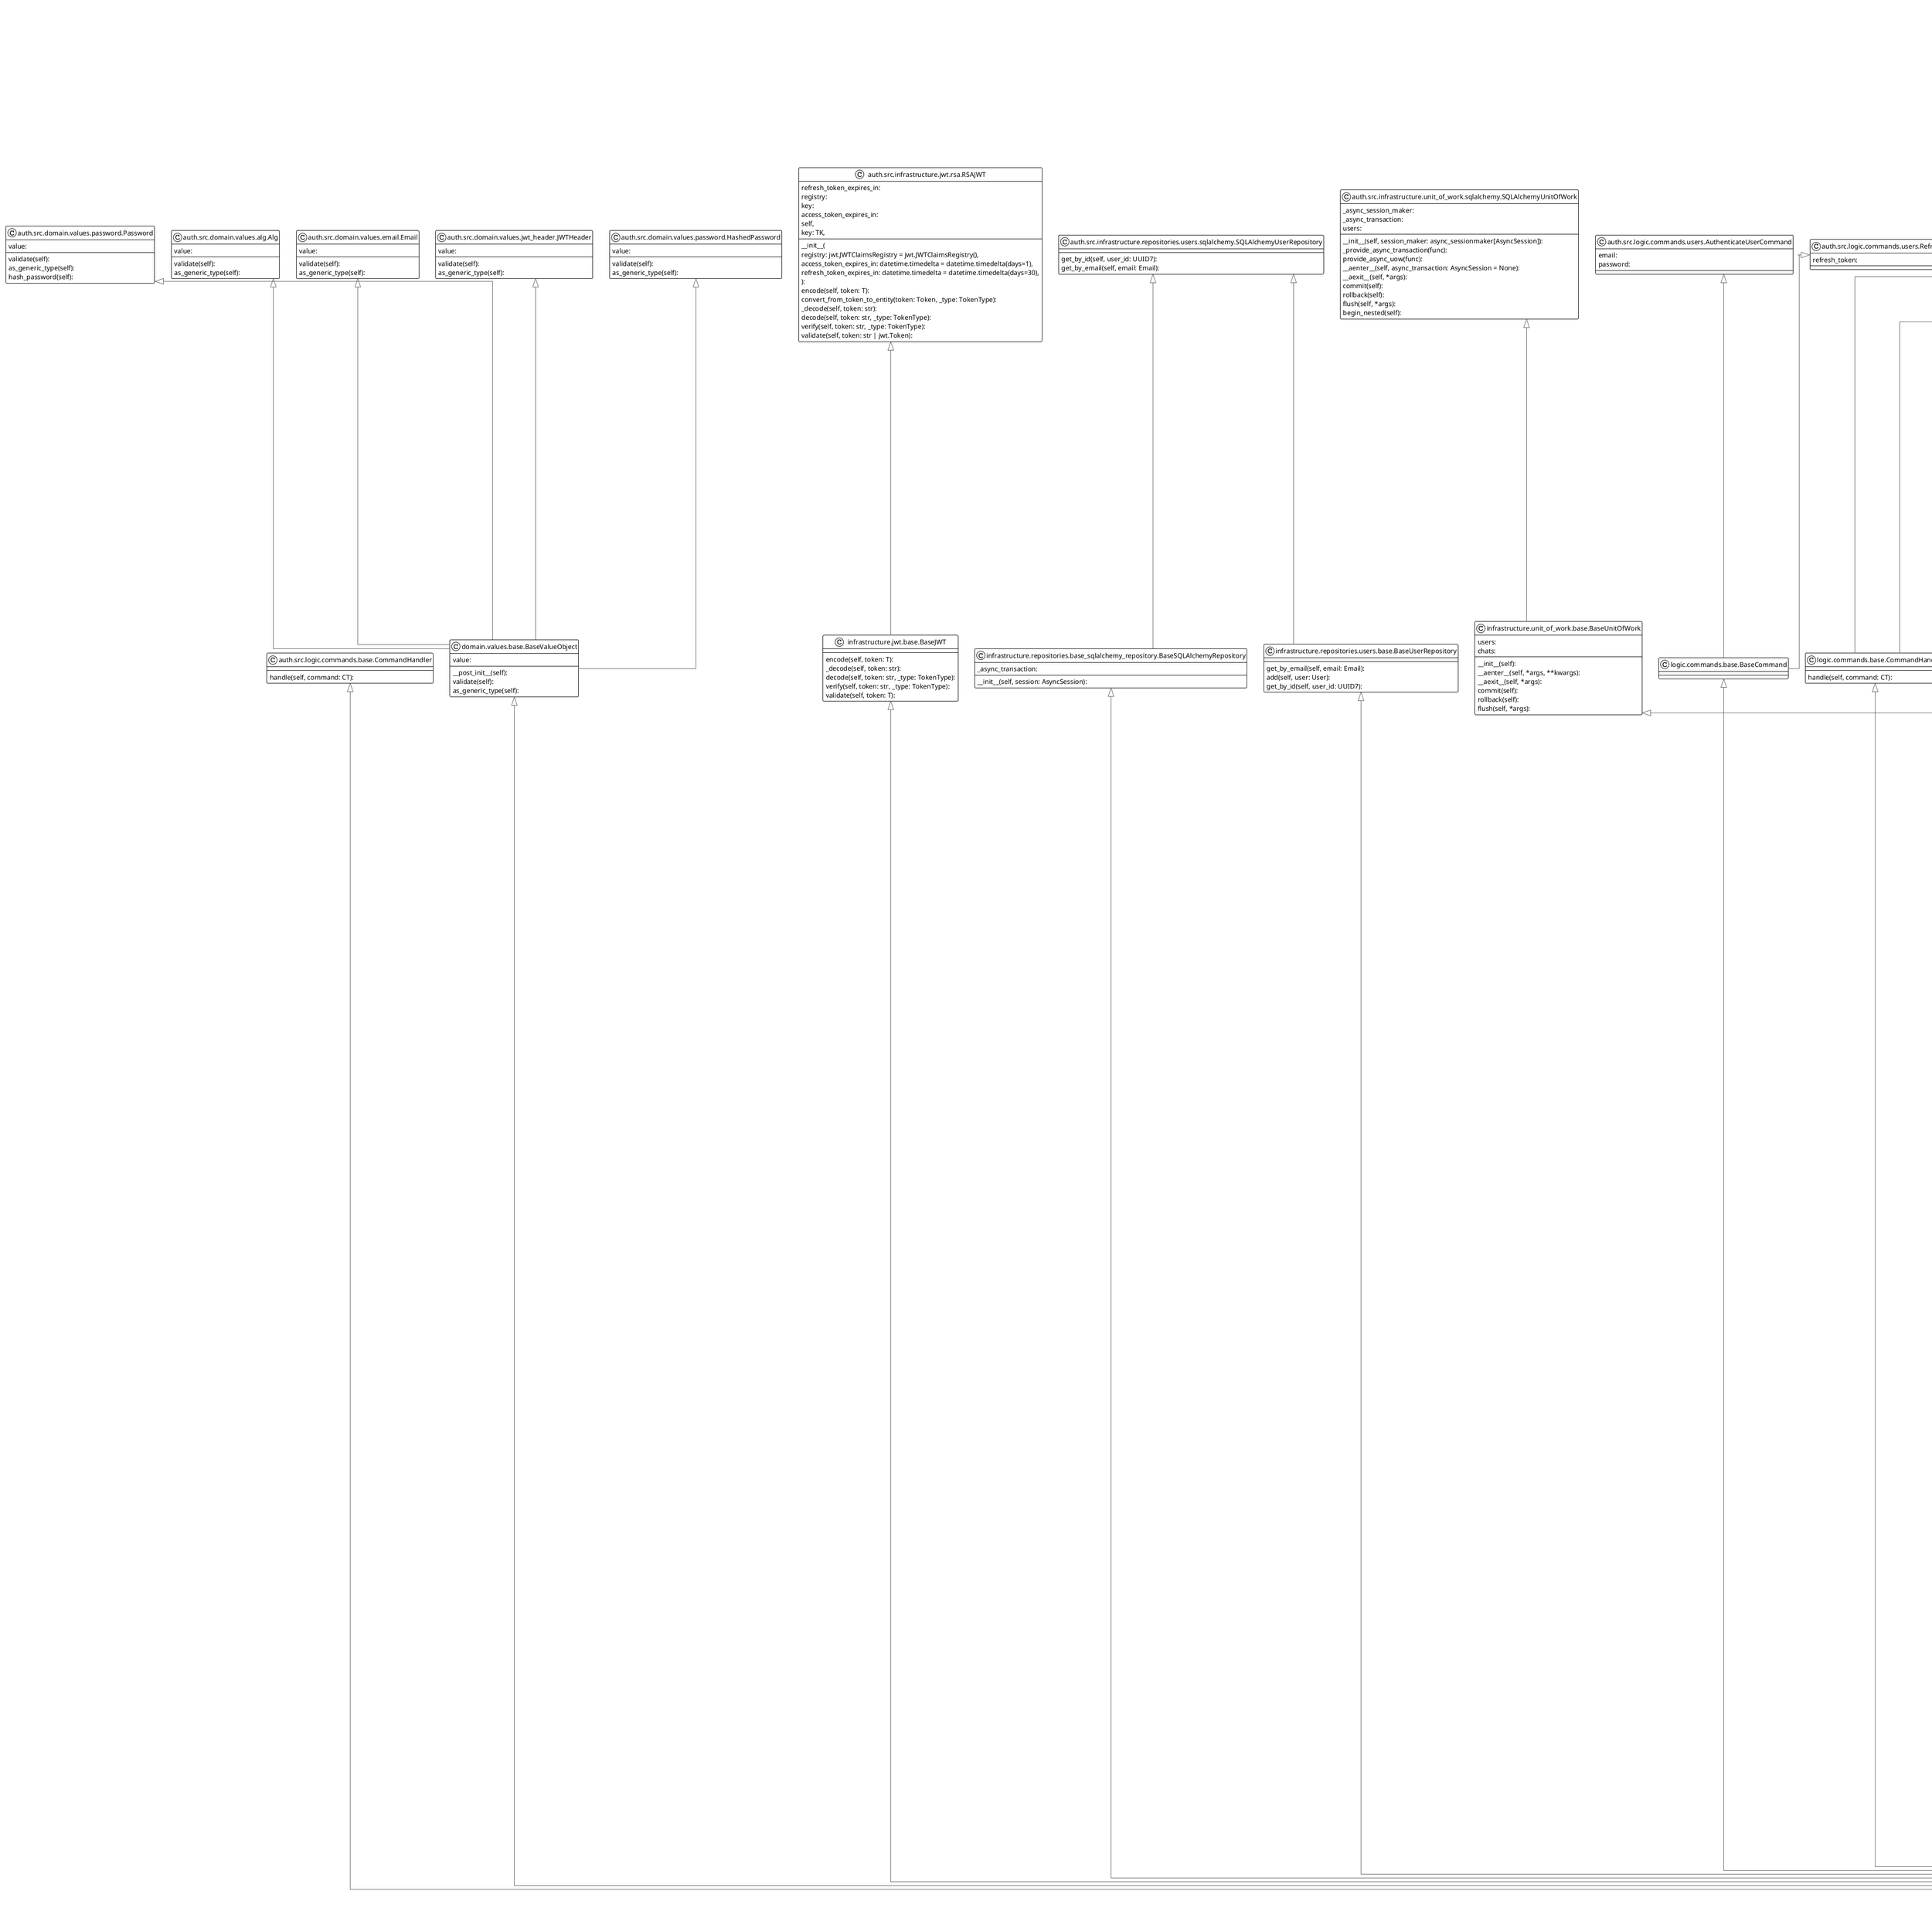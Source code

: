 @startuml

!theme plain
top to bottom direction
skinparam linetype ortho

class BaseException {
   args: 
   __cause__: 
   __context__: 
   __suppress_context__: 
   __traceback__: 
   __notes__: 
   __init__(self, *args: object): 
   __setstate__(self, __state: dict[str, Any] | None): 
   with_traceback(self, __tb: TracebackType | None): 
   add_note(self, __note: str): 
}
class Exception
class node45 as "abc.ABC" {
   __slots__: 
}
class node65 as "abc.ABCMeta" {
   cls: 
   __new__(mcls, name, bases, namespace, /, **kwargs): 
   register(cls, subclass): 
   __instancecheck__(cls, instance): 
   __subclasscheck__(cls, subclass): 
   _dump_registry(cls, file=None): 
   _abc_registry_clear(cls): 
   _abc_caches_clear(cls): 
}
class node24 as "auth.src.application.api.schemas.ErrorSchema" {
   error: 
}
class node33 as "auth.src.application.api.users.schemas.AuthenticateUserResponseSchema" {
   access_token: 
   refresh_token: 
   token_type: 
   from_entity(cls, pair_tokens: PairTokens): 
}
class node51 as "auth.src.application.api.users.schemas.RefreshAuthenticateUserResponseSchema" {
   access_token: 
   token_type: 
   from_entity(cls, access_token: str): 
}
class node28 as "auth.src.configs.config.ConfigSettings" {
   db_host: 
   db_port: 
   db_username: 
   db_password: 
   db_database: 
}
class node25 as "auth.src.domain.entities.access_token.AccessToken" {
   header: 
   payload: 
   as_generic_type(self): 
   sub(self): 
   sub_id(self): 
}
class node16 as "auth.src.domain.entities.base.BaseEntity" {
   id: 
   __hash__(self): 
   __eq__(self, __value: "BaseEntity"): 
   model_dump(self): 
}
class node9 as "auth.src.domain.entities.jwt_payload.JWTPayload" {
   nbf: 
   exp: 
   iat: 
   jti: 
   iss: 
   sub: 
   iat: 
   exp: 
   nbf: 
   aud: 
   __post_init__(self): 
   validate(self): 
   model_dump(self): 
}
class node17 as "auth.src.domain.entities.jwt_payload.Sub" {
   id: 
   type: 
   scopes: 
   email: 
   hashed_password: 
}
class node68 as "auth.src.domain.entities.pair_tokens.PairTokens" {
   access_token: 
   refresh_token: 
   __post_init__(self): 
}
class node61 as "auth.src.domain.entities.refresh_token.RefreshToken" {
   header: 
   payload: 
   as_generic_type(self): 
   sub(self): 
   sub_id(self): 
}
class node41 as "auth.src.domain.entities.user.User" {
   email: 
   password: 
}
class node12 as "auth.src.domain.exceptions.base.ApplicationException" {
   message(self): 
}
class node44 as "auth.src.domain.exceptions.email.EmailValidationException" {
   text: 
   message(self): 
}
class node10 as "auth.src.domain.exceptions.jwt.JWTAlgValidationException" {
   text: 
   message(self): 
}
class node80 as "auth.src.domain.exceptions.jwt.JWTCreationException" {
   text: 
   message(self): 
}
class node60 as "auth.src.domain.exceptions.jwt.JWTHeaderException" {
   text: 
   message(self): 
}
class node74 as "auth.src.domain.exceptions.jwt.JWTPayloadException" {
   text: 
   message(self): 
}
class node57 as "auth.src.domain.exceptions.jwt.JWTValidationPairException" {
   text: 
   message(self): 
}
class node56 as "auth.src.domain.exceptions.jwt.JWTVerifyException" {
   text: 
   message(self): 
}
class node32 as "auth.src.domain.exceptions.password.PasswordValidationException" {
   text: 
   message(self): 
}
class node19 as "auth.src.domain.values.alg.Alg" {
   value: 
   validate(self): 
   as_generic_type(self): 
}
class node72 as "auth.src.domain.values.base.BaseValueObject" {
   value: 
   __post_init__(self): 
   validate(self): 
   as_generic_type(self): 
}
class node31 as "auth.src.domain.values.email.Email" {
   value: 
   validate(self): 
   as_generic_type(self): 
}
class node55 as "auth.src.domain.values.jwt_header.JWTHeader" {
   value: 
   validate(self): 
   as_generic_type(self): 
}
class node23 as "auth.src.domain.values.password.HashedPassword" {
   value: 
   validate(self): 
   as_generic_type(self): 
}
class node27 as "auth.src.domain.values.password.Password" {
   value: 
   validate(self): 
   as_generic_type(self): 
   hash_password(self): 
}
class node0 as "auth.src.infrastructure.jwt.base.BaseJWT" {
   encode(self, token: T): 
   _decode(self, token: str): 
   decode(self, token: str, _type: TokenType): 
   verify(self, token: str, _type: TokenType): 
   validate(self, token: T): 
}
class node22 as "auth.src.infrastructure.jwt.base.TokenType" {
   access_token: 
   refresh_token: 
}
class node26 as "auth.src.infrastructure.jwt.rsa.RSAJWT" {
   refresh_token_expires_in: 
   registry: 
   key: 
   access_token_expires_in: 
   __init__(
        self,
        key: TK,
        registry: jwt.JWTClaimsRegistry = jwt.JWTClaimsRegistry(),
        access_token_expires_in: datetime.timedelta = datetime.timedelta(days=1),
        refresh_token_expires_in: datetime.timedelta = datetime.timedelta(days=30),
    ): 
   encode(self, token: T): 
   convert_from_token_to_entity(token: Token, _type: TokenType): 
   _decode(self, token: str): 
   decode(self, token: str, _type: TokenType): 
   verify(self, token: str, _type: TokenType): 
   validate(self, token: str | jwt.Token): 
}
class node8 as "auth.src.infrastructure.repositories.base_sqlalchemy_repository.BaseSQLAlchemyRepository" {
   _async_transaction: 
   __init__(self, session: AsyncSession): 
}
class node3 as "auth.src.infrastructure.repositories.models.Base" {
   id: 
   registered_at: 
   updated_at: 
}
class node64 as "auth.src.infrastructure.repositories.models.Chat" {
   __tablename__: 
   name: 
   user_id: 
   user: 
}
class node34 as "auth.src.infrastructure.repositories.models.User" {
   __tablename__: 
   email: 
   password: 
   chats: 
}
class node42 as "auth.src.infrastructure.repositories.users.base.BaseUserRepository" {
   get_by_email(self, email: Email): 
   get_by_id(self, user_id: UUID7): 
}
class node7 as "auth.src.infrastructure.repositories.users.converters.UserConverter" {
   convert_from_sqlalchemy_to_entity(cls, model: User): 
   convert_from_entity_to_sqlalchemy(cls, entity: DomainUser): 
}
class node39 as "auth.src.infrastructure.repositories.users.sqlalchemy.SQLAlchemyUserRepository" {
   get_by_id(self, user_id: UUID7): 
   get_by_email(self, email: Email): 
}
class node38 as "auth.src.infrastructure.unit_of_work.base.BaseUnitOfWork" {
   users: 
   __init__(self): 
   __aenter__(self): 
   __aexit__(self, *args): 
   commit(self): 
   rollback(self): 
   flush(self, *args): 
}
class node49 as "auth.src.infrastructure.unit_of_work.sqlalchemy.SQLAlchemyUnitOfWork" {
   _async_session_maker: 
   _async_transaction: 
   users: 
   __init__(self, session_maker: async_sessionmaker[AsyncSession]): 
   _provide_async_transaction(func): 
   provide_async_uow(func): 
   __aenter__(self, async_transaction: AsyncSession = None): 
   __aexit__(self, *args): 
   commit(self): 
   rollback(self): 
   flush(self, *args): 
   begin_nested(self): 
}
class node66 as "auth.src.logic.commands.base.BaseCommand"
class node11 as "auth.src.logic.commands.base.CommandHandler" {
   handle(self, command: CT): 
}
class node79 as "auth.src.logic.commands.users.AuthenticateUserCommand" {
   email: 
   password: 
}
class node21 as "auth.src.logic.commands.users.AuthenticateUserCommandHandler" {
   uow: 
   jwt_factory: 
   handle(self, command: AuthenticateUserCommand): 
}
class node29 as "auth.src.logic.commands.users.RefreshAuthenticateUserCommand" {
   refresh_token: 
}
class node73 as "auth.src.logic.commands.users.RefreshAuthenticateUserCommandHandler" {
   uow: 
   jwt_factory: 
   handle(self, command: RefreshAuthenticateUserCommand): 
}
class node77 as "auth.src.logic.exceptions.base.LogicException" {
   message(self): 
}
class node13 as "auth.src.logic.exceptions.mediator.CommandHandlersNotRegisteredException" {
   command_type: 
   message(self): 
}
class node4 as "auth.src.logic.exceptions.users.EmailExistsException" {
   text: 
   message(self): 
}
class node35 as "auth.src.logic.exceptions.users.RefreshAuthenticateException" {
   text: 
   message(self): 
}
class node1 as "auth.src.logic.exceptions.users.UserAuthenticateException" {
   message(self): 
}
class node18 as "auth.src.logic.mediator.base.Mediator" {
   commands_map: 
   register_command(self, command: Type[CT], command_handlers: Iterable[CommandHandler[CT, CR]]): 
   handle_command(self, command: BaseCommand): 
}
class dict {
   __hash__: 
   __init__(self): 
   __init__(self: dict[str, _VT], **kwargs: _VT): 
   __init__(self, __map: SupportsKeysAndGetItem[_KT, _VT]): 
   __init__(self: dict[str, _VT], __map: SupportsKeysAndGetItem[str, _VT], **kwargs: _VT): 
   __init__(self, __iterable: Iterable[tuple[_KT, _VT]]): 
   __init__(self: dict[str, _VT], __iterable: Iterable[tuple[str, _VT]], **kwargs: _VT): 
   __init__(self: dict[str, str], __iterable: Iterable[list[str]]): 
   __init__(self: dict[bytes, bytes], __iterable: Iterable[list[bytes]]): 
   __new__(cls, *args: Any, **kwargs: Any): 
   copy(self): 
   keys(self): 
   values(self): 
   items(self): 
   fromkeys(cls, __iterable: Iterable[_T], __value: None = None): 
   fromkeys(cls, __iterable: Iterable[_T], __value: _S): 
   get(self, __key: _KT): 
   get(self, __key: _KT, __default: _VT): 
   get(self, __key: _KT, __default: _T): 
   pop(self, __key: _KT): 
   pop(self, __key: _KT, __default: _VT): 
   pop(self, __key: _KT, __default: _T): 
   __len__(self): 
   __getitem__(self, __key: _KT): 
   __setitem__(self, __key: _KT, __value: _VT): 
   __delitem__(self, __key: _KT): 
   __iter__(self): 
   __eq__(self, __value: object): 
   __reversed__(self): 
   __class_getitem__(cls, __item: Any): 
   __or__(self, __value: dict[_KT, _VT]): 
   __or__(self, __value: dict[_T1, _T2]): 
   __ror__(self, __value: dict[_KT, _VT]): 
   __ror__(self, __value: dict[_T1, _T2]): 
   __ior__(self, __value: SupportsKeysAndGetItem[_KT, _VT]): 
   __ior__(self, __value: Iterable[tuple[_KT, _VT]]): 
}
class node43 as "domain.entities.base.BaseEntity" {
   id: 
   __hash__(self): 
   __eq__(self, __value: "BaseEntity"): 
   model_dump(self, uuid_conversation: bool = False): 
}
class node30 as "domain.exceptions.base.ApplicationException" {
   message(self): 
}
class node70 as "domain.values.base.BaseValueObject" {
   value: 
   __post_init__(self): 
   validate(self): 
   as_generic_type(self): 
}
class node47 as "enum.Enum" {
   result: 
   __context__: 
   exc: 
   ve_exc: 
   __signature__(cls): 
   __new__(cls, value): 
   __init__(self, *args, **kwds): 
   _generate_next_value_(name, start, count, last_values): 
   _missing_(cls, value): 
   __repr__(self): 
   __str__(self): 
   __dir__(self): 
   __format__(self, format_spec): 
   __hash__(self): 
   __reduce_ex__(self, proto): 
   __deepcopy__(self,memo): 
   __copy__(self): 
   name(self): 
   value(self): 
}
class node5 as "enum.EnumMeta" {
   _member_names_: 
   _member_map_: 
   _value2member_map_: 
   __new__(
            metacls: type[_typeshed.Self],
            cls: str,
            bases: tuple[type, ...],
            classdict: _EnumDict,
            *,
            boundary: FlagBoundary | None = None,
            _simple: bool = False,
            **kwds: Any,
        ): 
   __prepare__(metacls, cls: str, bases: tuple[type, ...], **kwds: Any): 
   __iter__(self: type[_EnumMemberT]): 
   __reversed__(self: type[_EnumMemberT]): 
   __contains__(self: type[Any], value: object): 
   __getitem__(self: type[_EnumMemberT], name: str): 
   __members__(self: type[_EnumMemberT]): 
   __len__(self): 
   __bool__(self): 
   __dir__(self): 
   __call__(cls: type[_EnumMemberT], value: Any, names: None = None): 
   __call__(
            cls,
            value: str,
            names: _EnumNames,
            *,
            module: str | None = None,
            qualname: str | None = None,
            type: type | None = None,
            start: int = 1,
            boundary: FlagBoundary | None = None,
        ): 
   __call__(cls: type[_EnumMemberT], value: Any, *values: Any): 
}
class node50 as "infrastructure.jwt.base.BaseJWT" {
   encode(self, token: T): 
   _decode(self, token: str): 
   decode(self, token: str, _type: TokenType): 
   verify(self, token: str, _type: TokenType): 
   validate(self, token: T): 
}
class node62 as "infrastructure.repositories.base_sqlalchemy_repository.BaseSQLAlchemyRepository" {
   _async_transaction: 
   __init__(self, session: AsyncSession): 
}
class node75 as "infrastructure.repositories.users.base.BaseUserRepository" {
   get_by_email(self, email: Email): 
   add(self, user: User): 
   get_by_id(self, user_id: UUID7): 
}
class node20 as "infrastructure.unit_of_work.base.BaseUnitOfWork" {
   users: 
   chats: 
   __init__(self): 
   __aenter__(self, *args, **kwargs): 
   __aexit__(self, *args): 
   commit(self): 
   rollback(self): 
   flush(self, *args): 
}
class node53 as "logic.commands.base.BaseCommand"
class node40 as "logic.commands.base.CommandHandler" {
   handle(self, command: CT): 
}
class node48 as "logic.exceptions.base.LogicException" {
   message(self): 
}
class object {
   __doc__: 
   __dict__: 
   __module__: 
   __annotations__: 
   __class__(self): 
   __class__(self, __type: type[object]): 
   __init__(self): 
   __new__(cls): 
   __setattr__(self, __name: str, __value: Any): 
   __delattr__(self, __name: str): 
   __eq__(self, __value: object): 
   __ne__(self, __value: object): 
   __str__(self): 
   __repr__(self): 
   __hash__(self): 
   __format__(self, __format_spec: str): 
   __getattribute__(self, __name: str): 
   __sizeof__(self): 
   __reduce__(self): 
   __reduce_ex__(self, __protocol: SupportsIndex): 
   __getstate__(self): 
   __dir__(self): 
   __init_subclass__(cls): 
   __subclasshook__(cls, __subclass: type): 
}
class node76 as "pydantic._internal._model_construction.ModelMetaclass" {
   __pydantic_complete__: 
   __pydantic_post_init__: 
   __pydantic_generic_metadata__: 
   __pydantic_decorators__: 
   model_computed_fields: 
   __pydantic_custom_init__: 
   __pydantic_parent_namespace__: 
   __new__(
        mcs,
        cls_name: str,
        bases: tuple[type[Any], ...],
        namespace: dict[str, Any],
        __pydantic_generic_metadata__: PydanticGenericMetadata | None = None,
        __pydantic_reset_parent_namespace__: bool = True,
        _create_model_module: str | None = None,
        **kwargs: Any,
    ): 
   __getattr__(self, item: str): 
   __prepare__(cls, *args: Any, **kwargs: Any): 
   __instancecheck__(self, instance: Any): 
   _collect_bases_data(bases: tuple[type[Any], ...]): 
   __fields__(self): 
   __dir__(self): 
}
class node6 as "pydantic.main.BaseModel" {
   __pydantic_parent_namespace__: 
   model_config: 
   model_fields: 
   model_computed_fields: 
   __class_vars__: 
   __private_attributes__: 
   __signature__: 
   __pydantic_complete__: 
   __pydantic_core_schema__: 
   __pydantic_custom_init__: 
   __pydantic_decorators__: 
   __pydantic_generic_metadata__: 
   __pydantic_parent_namespace__: 
   __pydantic_post_init__: 
   __pydantic_root_model__: 
   __pydantic_serializer__: 
   __pydantic_validator__: 
   __pydantic_extra__: 
   __pydantic_fields_set__: 
   __pydantic_private__: 
   __pydantic_core_schema__: 
   __pydantic_validator__: 
   __pydantic_serializer__: 
   __slots__: 
   __pydantic_base_init__: 
   __repr_name__: 
   __repr_str__: 
   __pretty__: 
   __rich_repr__: 
   __init__(self, /, **data: Any): 
   model_extra(self): 
   model_fields_set(self): 
   model_construct(cls, _fields_set: set[str] | None = None, **values: Any): 
   model_copy(self, *, update: dict[str, Any] | None = None, deep: bool = False): 
   model_dump(
        self,
        *,
        mode: Literal['json', 'python'] | str = 'python',
        include: IncEx | None = None,
        exclude: IncEx | None = None,
        context: Any | None = None,
        by_alias: bool = False,
        exclude_unset: bool = False,
        exclude_defaults: bool = False,
        exclude_none: bool = False,
        round_trip: bool = False,
        warnings: bool | Literal['none', 'warn', 'error'] = True,
        serialize_as_any: bool = False,
    ): 
   model_dump_json(
        self,
        *,
        indent: int | None = None,
        include: IncEx | None = None,
        exclude: IncEx | None = None,
        context: Any | None = None,
        by_alias: bool = False,
        exclude_unset: bool = False,
        exclude_defaults: bool = False,
        exclude_none: bool = False,
        round_trip: bool = False,
        warnings: bool | Literal['none', 'warn', 'error'] = True,
        serialize_as_any: bool = False,
    ): 
   model_json_schema(
        cls,
        by_alias: bool = True,
        ref_template: str = DEFAULT_REF_TEMPLATE,
        schema_generator: type[GenerateJsonSchema] = GenerateJsonSchema,
        mode: JsonSchemaMode = 'validation',
    ): 
   model_parametrized_name(cls, params: tuple[type[Any], ...]): 
   model_post_init(self, __context: Any): 
   model_rebuild(
        cls,
        *,
        force: bool = False,
        raise_errors: bool = True,
        _parent_namespace_depth: int = 2,
        _types_namespace: dict[str, Any] | None = None,
    ): 
   model_validate(
        cls,
        obj: Any,
        *,
        strict: bool | None = None,
        from_attributes: bool | None = None,
        context: Any | None = None,
    ): 
   model_validate_json(
        cls,
        json_data: str | bytes | bytearray,
        *,
        strict: bool | None = None,
        context: Any | None = None,
    ): 
   model_validate_strings(
        cls,
        obj: Any,
        *,
        strict: bool | None = None,
        context: Any | None = None,
    ): 
   __get_pydantic_core_schema__(cls, source: type[BaseModel], handler: GetCoreSchemaHandler, /): 
   __get_pydantic_json_schema__(
        cls,
        core_schema: CoreSchema,
        handler: GetJsonSchemaHandler,
        /,
    ): 
   __pydantic_init_subclass__(cls, **kwargs: Any): 
   __class_getitem__(
        cls, typevar_values: type[Any] | tuple[type[Any], ...]
    ): 
   __copy__(self): 
   __deepcopy__(self, memo: dict[int, Any] | None = None): 
   __getattr__(self, item: str): 
   __setattr__(self, name: str, value: Any): 
   __delattr__(self, item: str): 
   _check_frozen(self, name: str, value: Any): 
   __getstate__(self): 
   __setstate__(self, state: dict[Any, Any]): 
   __eq__(self, other: Any): 
   __init_subclass__(cls, **kwargs: Unpack[ConfigDict]): 
   __iter__(self): 
   __repr__(self): 
   __repr_args__(self): 
   __str__(self): 
   __fields__(self): 
   __fields_set__(self): 
   dict(  # noqa: D102
        self,
        *,
        include: IncEx | None = None,
        exclude: IncEx | None = None,
        by_alias: bool = False,
        exclude_unset: bool = False,
        exclude_defaults: bool = False,
        exclude_none: bool = False,
    ): 
   json(  # noqa: D102
        self,
        *,
        include: IncEx | None = None,
        exclude: IncEx | None = None,
        by_alias: bool = False,
        exclude_unset: bool = False,
        exclude_defaults: bool = False,
        exclude_none: bool = False,
        encoder: Callable[[Any], Any] | None = PydanticUndefined,  # type: ignore[assignment]
        models_as_dict: bool = PydanticUndefined,  # type: ignore[assignment]
        **dumps_kwargs: Any,
    ): 
   parse_obj(cls, obj: Any): 
   parse_raw(  # noqa: D102
        cls,
        b: str | bytes,
        *,
        content_type: str | None = None,
        encoding: str = 'utf8',
        proto: DeprecatedParseProtocol | None = None,
        allow_pickle: bool = False,
    ): 
   parse_file(  # noqa: D102
        cls,
        path: str | Path,
        *,
        content_type: str | None = None,
        encoding: str = 'utf8',
        proto: DeprecatedParseProtocol | None = None,
        allow_pickle: bool = False,
    ): 
   from_orm(cls, obj: Any): 
   construct(cls, _fields_set: set[str] | None = None, **values: Any): 
   copy(
        self,
        *,
        include: AbstractSetIntStr | MappingIntStrAny | None = None,
        exclude: AbstractSetIntStr | MappingIntStrAny | None = None,
        update: Dict[str, Any] | None = None,  # noqa UP006
        deep: bool = False,
    ): 
   schema(  # noqa: D102
        cls, by_alias: bool = True, ref_template: str = DEFAULT_REF_TEMPLATE
    ): 
   schema_json(  # noqa: D102
        cls, *, by_alias: bool = True, ref_template: str = DEFAULT_REF_TEMPLATE, **dumps_kwargs: Any
    ): 
   validate(cls, value: Any): 
   update_forward_refs(cls, **localns: Any): 
   _iter(self, *args: Any, **kwargs: Any): 
   _copy_and_set_values(self, *args: Any, **kwargs: Any): 
   _get_value(cls, *args: Any, **kwargs: Any): 
   _calculate_keys(self, *args: Any, **kwargs: Any): 
}
class node15 as "pydantic_settings.main.BaseSettings" {
   __pydantic_base_init__: 
   model_config: 
   __init__(
        __pydantic_self__,
        _case_sensitive: bool | None = None,
        _nested_model_default_partial_update: bool | None = None,
        _env_prefix: str | None = None,
        _env_file: DotenvType | None = ENV_FILE_SENTINEL,
        _env_file_encoding: str | None = None,
        _env_ignore_empty: bool | None = None,
        _env_nested_delimiter: str | None = None,
        _env_parse_none_str: str | None = None,
        _env_parse_enums: bool | None = None,
        _cli_prog_name: str | None = None,
        _cli_parse_args: bool | list[str] | tuple[str, ...] | None = None,
        _cli_settings_source: CliSettingsSource[Any] | None = None,
        _cli_parse_none_str: str | None = None,
        _cli_hide_none_type: bool | None = None,
        _cli_avoid_json: bool | None = None,
        _cli_enforce_required: bool | None = None,
        _cli_use_class_docs_for_groups: bool | None = None,
        _cli_exit_on_error: bool | None = None,
        _cli_prefix: str | None = None,
        _cli_flag_prefix_char: str | None = None,
        _cli_implicit_flags: bool | None = None,
        _cli_ignore_unknown_args: bool | None = None,
        _secrets_dir: PathType | None = None,
        **values: Any,
    ): 
   settings_customise_sources(
        cls,
        settings_cls: type[BaseSettings],
        init_settings: PydanticBaseSettingsSource,
        env_settings: PydanticBaseSettingsSource,
        dotenv_settings: PydanticBaseSettingsSource,
        file_secret_settings: PydanticBaseSettingsSource,
    ): 
   _settings_build_values(
        self,
        init_kwargs: dict[str, Any],
        _case_sensitive: bool | None = None,
        _nested_model_default_partial_update: bool | None = None,
        _env_prefix: str | None = None,
        _env_file: DotenvType | None = None,
        _env_file_encoding: str | None = None,
        _env_ignore_empty: bool | None = None,
        _env_nested_delimiter: str | None = None,
        _env_parse_none_str: str | None = None,
        _env_parse_enums: bool | None = None,
        _cli_prog_name: str | None = None,
        _cli_parse_args: bool | list[str] | tuple[str, ...] | None = None,
        _cli_settings_source: CliSettingsSource[Any] | None = None,
        _cli_parse_none_str: str | None = None,
        _cli_hide_none_type: bool | None = None,
        _cli_avoid_json: bool | None = None,
        _cli_enforce_required: bool | None = None,
        _cli_use_class_docs_for_groups: bool | None = None,
        _cli_exit_on_error: bool | None = None,
        _cli_prefix: str | None = None,
        _cli_flag_prefix_char: str | None = None,
        _cli_implicit_flags: bool | None = None,
        _cli_ignore_unknown_args: bool | None = None,
        _secrets_dir: PathType | None = None,
    ): 
}
class node46 as "sqlalchemy.inspection.Inspectable" {
   __slots__: 
}
class node52 as "sqlalchemy.orm.decl_api.DeclarativeAttributeIntercept"
class node58 as "sqlalchemy.orm.decl_api.DeclarativeBase" {
   _sa_registry: 
   registry: 
   metadata: 
   __name__: 
   __mapper__: 
   __table__: 
   __tablename__: 
   __mapper_args__: 
   __table_args__: 
   _sa_inspect_type(self): 
   _sa_inspect_instance(self): 
   __init__(self, **kw: Any): 
   __init_subclass__(cls, **kw: Any): 
}
class node54 as "typing.Collection" {
   __len__(self): 
}
class node37 as "typing.Container" {
   __contains__(self, x: object, /): 
}
class node69 as "typing.Hashable" {
   __hash__(self): 
}
class node71 as "typing.Iterable" {
   __iter__(self): 
}
class node78 as "typing.Iterator" {
   __next__(self): 
   __iter__(self): 
}
class node14 as "typing.Mapping" {
   __getitem__(self, key: _KT, /): 
   get(self, key: _KT, /): 
   get(self, key: _KT, /, default: _VT_co | _T): 
   items(self): 
   keys(self): 
   values(self): 
   __contains__(self, key: object, /): 
   __eq__(self, other: object, /): 
}
class node2 as "typing.MutableMapping" {
   __setitem__(self, key: _KT, value: _VT, /): 
   __delitem__(self, key: _KT, /): 
   clear(self): 
   pop(self, key: _KT, /): 
   pop(self, key: _KT, /, default: _VT): 
   pop(self, key: _KT, /, default: _T): 
   popitem(self): 
   setdefault(self: MutableMapping[_KT, _T | None], key: _KT, default: None = None, /): 
   setdefault(self, key: _KT, default: _VT, /): 
   update(self, m: SupportsKeysAndGetItem[_KT, _VT], /, **kwargs: _VT): 
   update(self, m: Iterable[tuple[_KT, _VT]], /, **kwargs: _VT): 
   update(self, **kwargs: _VT): 
}

BaseException  ^-[#595959,plain]-  object        
Exception      ^-[#595959,plain]-  BaseException 
node45         ^-[#595959,plain]-  object        
node24         ^-[#595959,plain]-  node6         
node33         ^-[#595959,plain]-  node6         
node51         ^-[#595959,plain]-  node6         
node28         ^-[#595959,plain]-  node15        
node25         ^-[#595959,plain]-  node43        
node16         ^-[#595959,plain]-  node45        
node16         ^-[#595959,dashed]-  node69        
node9          ^-[#595959,plain]-  node43        
node17         ^-[#595959,plain]-  object        
node68         ^-[#595959,plain]-  node43        
node61         ^-[#595959,plain]-  node43        
node41         ^-[#595959,plain]-  node43        
node12         ^-[#595959,plain]-  Exception     
node44         ^-[#595959,plain]-  node30        
node10         ^-[#595959,plain]-  node30        
node80         ^-[#595959,plain]-  node30        
node60         ^-[#595959,plain]-  node30        
node74         ^-[#595959,plain]-  node30        
node57         ^-[#595959,plain]-  node30        
node56         ^-[#595959,plain]-  node30        
node32         ^-[#595959,plain]-  node30        
node19         ^-[#595959,plain]-  node70        
node72         ^-[#595959,plain]-  node45        
node31         ^-[#595959,plain]-  node70        
node55         ^-[#595959,plain]-  node70        
node23         ^-[#595959,plain]-  node70        
node27         ^-[#595959,plain]-  node70        
node0          ^-[#595959,plain]-  node45        
node22         ^-[#595959,plain]-  node47        
node26         ^-[#595959,plain]-  node50        
node8          ^-[#595959,plain]-  node45        
node3          ^-[#595959,plain]-  node58        
node64         ^-[#595959,plain]-  node3         
node34         ^-[#595959,plain]-  node3         
node42         ^-[#595959,plain]-  node45        
node7          ^-[#595959,plain]-  object        
node39         ^-[#595959,plain]-  node62        
node39         ^-[#595959,plain]-  node75        
node38         ^-[#595959,plain]-  node45        
node49         ^-[#595959,plain]-  node20        
node66         ^-[#595959,plain]-  node45        
node11         ^-[#595959,plain]-  node45        
node79         ^-[#595959,plain]-  node53        
node21         ^-[#595959,plain]-  node40        
node29         ^-[#595959,plain]-  node53        
node73         ^-[#595959,plain]-  node40        
node77         ^-[#595959,plain]-  node30        
node13         ^-[#595959,plain]-  node48        
node4          ^-[#595959,plain]-  node48        
node35         ^-[#595959,plain]-  node48        
node1          ^-[#595959,plain]-  node48        
node18         ^-[#595959,plain]-  object        
dict           ^-[#595959,dashed]-  node69        
dict           ^-[#595959,dashed]-  node78        
dict           ^-[#595959,plain]-  node2         
node43         ^-[#595959,plain]-  node45        
node43         ^-[#595959,dashed]-  node69        
node30         ^-[#595959,plain]-  Exception     
node70         ^-[#595959,plain]-  node45        
node47         <-[#595959,dashed]- "isinstanceof" node5         
node47         ^-[#595959,plain]-  object        
node47         ^-[#595959,dashed]-  node69        
node5          ^-[#595959,dashed]-  node71        
node5          ^-[#595959,dashed]-  node78        
node50         ^-[#595959,plain]-  node45        
node62         ^-[#595959,plain]-  node45        
node75         ^-[#595959,plain]-  node45        
node20         ^-[#595959,plain]-  node45        
node53         ^-[#595959,plain]-  node45        
node40         ^-[#595959,plain]-  node45        
node48         ^-[#595959,plain]-  node30        
object         ^-[#595959,dashed]-  node69        
node76         ^-[#595959,plain]-  node65        
node6          ^-[#595959,plain]-  object        
node6          <-[#595959,dashed]- "isinstanceof" node76        
node6          ^-[#595959,dashed]-  node71        
node15         ^-[#595959,plain]-  node6         
node46         ^-[#595959,plain]-  object        
node52         ^-[#595959,plain]-  node46        
node58         ^-[#595959,plain]-  node46        
node58         <-[#595959,dashed]- "isinstanceof" node52        
node54         ^-[#595959,plain]-  node37        
node54         ^-[#595959,plain]-  node71        
node2          ^-[#595959,plain]-  node14        
@enduml
